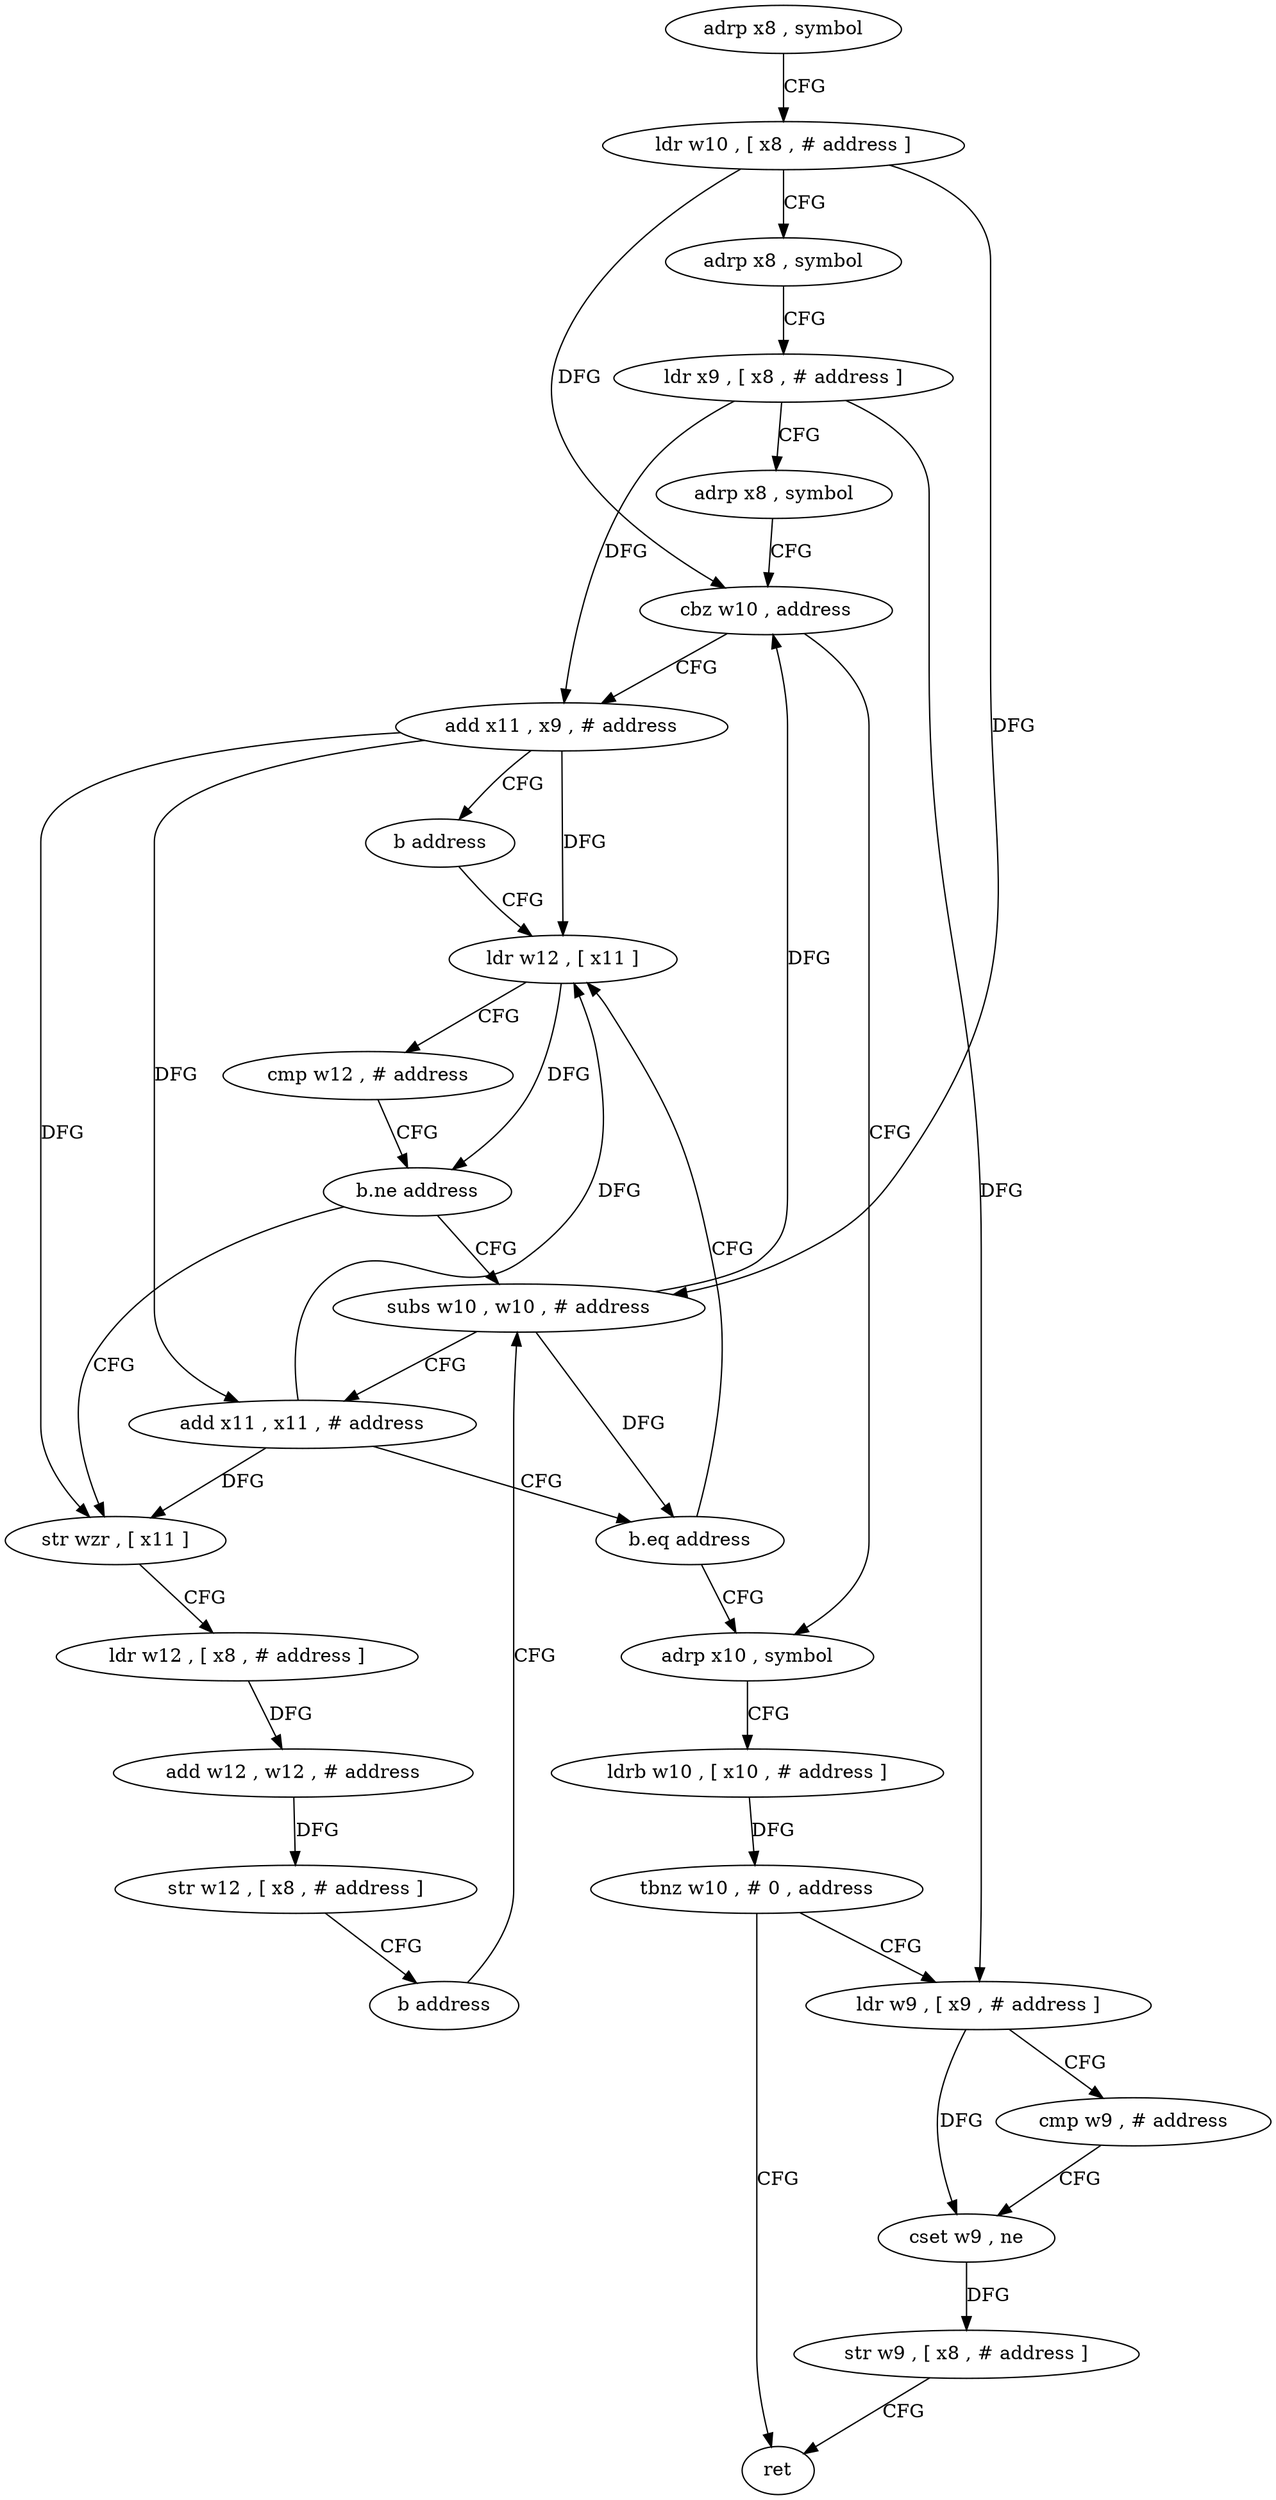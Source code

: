 digraph "func" {
"4210136" [label = "adrp x8 , symbol" ]
"4210140" [label = "ldr w10 , [ x8 , # address ]" ]
"4210144" [label = "adrp x8 , symbol" ]
"4210148" [label = "ldr x9 , [ x8 , # address ]" ]
"4210152" [label = "adrp x8 , symbol" ]
"4210156" [label = "cbz w10 , address" ]
"4210212" [label = "adrp x10 , symbol" ]
"4210160" [label = "add x11 , x9 , # address" ]
"4210216" [label = "ldrb w10 , [ x10 , # address ]" ]
"4210220" [label = "tbnz w10 , # 0 , address" ]
"4210240" [label = "ret" ]
"4210224" [label = "ldr w9 , [ x9 , # address ]" ]
"4210164" [label = "b address" ]
"4210180" [label = "ldr w12 , [ x11 ]" ]
"4210228" [label = "cmp w9 , # address" ]
"4210232" [label = "cset w9 , ne" ]
"4210236" [label = "str w9 , [ x8 , # address ]" ]
"4210184" [label = "cmp w12 , # address" ]
"4210188" [label = "b.ne address" ]
"4210168" [label = "subs w10 , w10 , # address" ]
"4210192" [label = "str wzr , [ x11 ]" ]
"4210172" [label = "add x11 , x11 , # address" ]
"4210176" [label = "b.eq address" ]
"4210196" [label = "ldr w12 , [ x8 , # address ]" ]
"4210200" [label = "add w12 , w12 , # address" ]
"4210204" [label = "str w12 , [ x8 , # address ]" ]
"4210208" [label = "b address" ]
"4210136" -> "4210140" [ label = "CFG" ]
"4210140" -> "4210144" [ label = "CFG" ]
"4210140" -> "4210156" [ label = "DFG" ]
"4210140" -> "4210168" [ label = "DFG" ]
"4210144" -> "4210148" [ label = "CFG" ]
"4210148" -> "4210152" [ label = "CFG" ]
"4210148" -> "4210160" [ label = "DFG" ]
"4210148" -> "4210224" [ label = "DFG" ]
"4210152" -> "4210156" [ label = "CFG" ]
"4210156" -> "4210212" [ label = "CFG" ]
"4210156" -> "4210160" [ label = "CFG" ]
"4210212" -> "4210216" [ label = "CFG" ]
"4210160" -> "4210164" [ label = "CFG" ]
"4210160" -> "4210180" [ label = "DFG" ]
"4210160" -> "4210172" [ label = "DFG" ]
"4210160" -> "4210192" [ label = "DFG" ]
"4210216" -> "4210220" [ label = "DFG" ]
"4210220" -> "4210240" [ label = "CFG" ]
"4210220" -> "4210224" [ label = "CFG" ]
"4210224" -> "4210228" [ label = "CFG" ]
"4210224" -> "4210232" [ label = "DFG" ]
"4210164" -> "4210180" [ label = "CFG" ]
"4210180" -> "4210184" [ label = "CFG" ]
"4210180" -> "4210188" [ label = "DFG" ]
"4210228" -> "4210232" [ label = "CFG" ]
"4210232" -> "4210236" [ label = "DFG" ]
"4210236" -> "4210240" [ label = "CFG" ]
"4210184" -> "4210188" [ label = "CFG" ]
"4210188" -> "4210168" [ label = "CFG" ]
"4210188" -> "4210192" [ label = "CFG" ]
"4210168" -> "4210172" [ label = "CFG" ]
"4210168" -> "4210156" [ label = "DFG" ]
"4210168" -> "4210176" [ label = "DFG" ]
"4210192" -> "4210196" [ label = "CFG" ]
"4210172" -> "4210176" [ label = "CFG" ]
"4210172" -> "4210180" [ label = "DFG" ]
"4210172" -> "4210192" [ label = "DFG" ]
"4210176" -> "4210212" [ label = "CFG" ]
"4210176" -> "4210180" [ label = "CFG" ]
"4210196" -> "4210200" [ label = "DFG" ]
"4210200" -> "4210204" [ label = "DFG" ]
"4210204" -> "4210208" [ label = "CFG" ]
"4210208" -> "4210168" [ label = "CFG" ]
}
